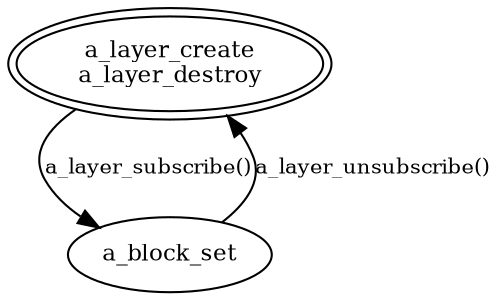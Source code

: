 /*
** Audio subscription graph.
*/

digraph subscription {
	node [label="\N", shape="ellipse", fontsize="11"];
	edge [fontsize="10"];

	text -> buffer [label="a_layer_subscribe()"];
	buffer -> text [label="a_layer_unsubscribe()"];

	buffer [label="a_block_set"];

	text [peripheries="2", label="a_layer_create\na_layer_destroy"];
}
